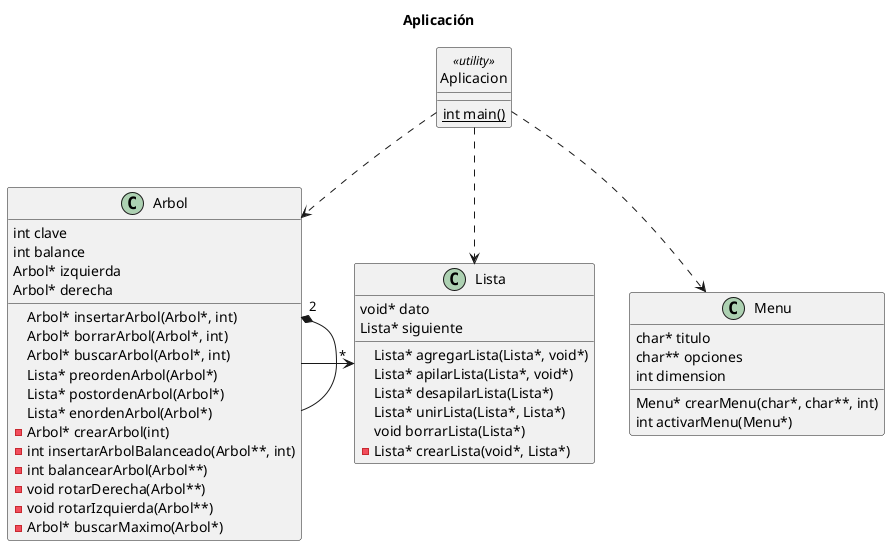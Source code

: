 @startuml

title Aplicación

class Arbol {
    int clave
    int balance
    Arbol* izquierda
    Arbol* derecha
    Arbol* insertarArbol(Arbol*, int)
    Arbol* borrarArbol(Arbol*, int)
    Arbol* buscarArbol(Arbol*, int)
    Lista* preordenArbol(Arbol*)
    Lista* postordenArbol(Arbol*)
    Lista* enordenArbol(Arbol*)
    -Arbol* crearArbol(int)
    -int insertarArbolBalanceado(Arbol**, int)
    -int balancearArbol(Arbol**)
    -void rotarDerecha(Arbol**)
    -void rotarIzquierda(Arbol**)
    -Arbol* buscarMaximo(Arbol*)
}

class Lista {
    void* dato
    Lista* siguiente
    Lista* agregarLista(Lista*, void*)
    Lista* apilarLista(Lista*, void*)
    Lista* desapilarLista(Lista*)
    Lista* unirLista(Lista*, Lista*)
    void borrarLista(Lista*)
    -Lista* crearLista(void*, Lista*)
}

class Menu {
    char* titulo
    char** opciones
    int dimension
    Menu* crearMenu(char*, char**, int)
    int activarMenu(Menu*)
}

class Aplicacion <<utility>> {
    {static} int main()
}

Arbol "2" *-- Arbol
Lista "*" <-left- Arbol
Menu <.up. Aplicacion
Arbol <.up. Aplicacion
Lista <.up. Aplicacion

hide <<utility>> circle

@enduml
